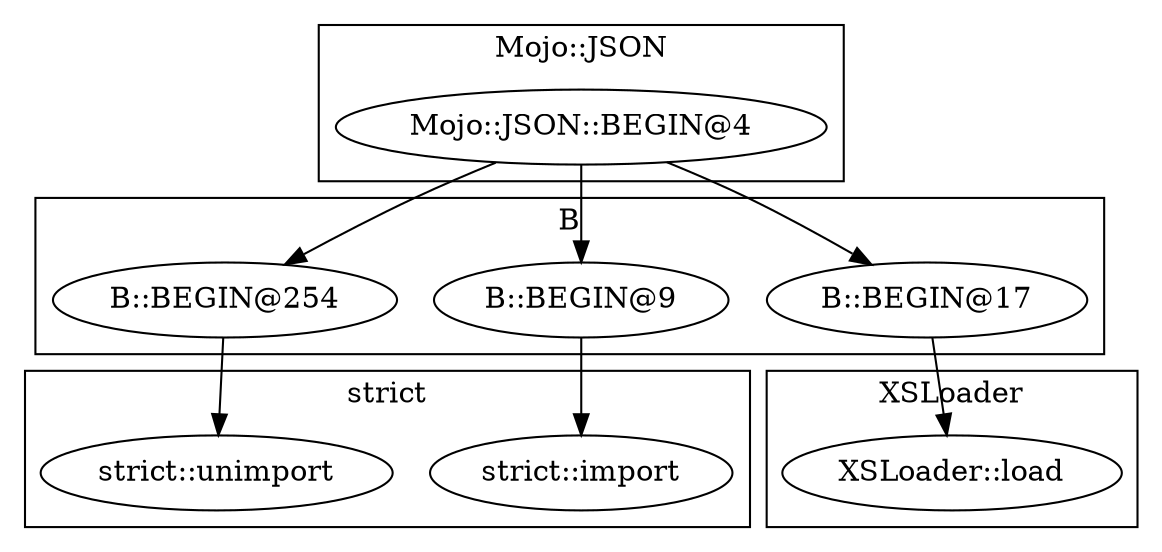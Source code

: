 digraph {
graph [overlap=false]
subgraph cluster_strict {
	label="strict";
	"strict::import";
	"strict::unimport";
}
subgraph cluster_XSLoader {
	label="XSLoader";
	"XSLoader::load";
}
subgraph cluster_Mojo_JSON {
	label="Mojo::JSON";
	"Mojo::JSON::BEGIN@4";
}
subgraph cluster_B {
	label="B";
	"B::BEGIN@9";
	"B::BEGIN@17";
	"B::BEGIN@254";
}
"Mojo::JSON::BEGIN@4" -> "B::BEGIN@17";
"Mojo::JSON::BEGIN@4" -> "B::BEGIN@254";
"B::BEGIN@17" -> "XSLoader::load";
"B::BEGIN@254" -> "strict::unimport";
"Mojo::JSON::BEGIN@4" -> "B::BEGIN@9";
"B::BEGIN@9" -> "strict::import";
}

